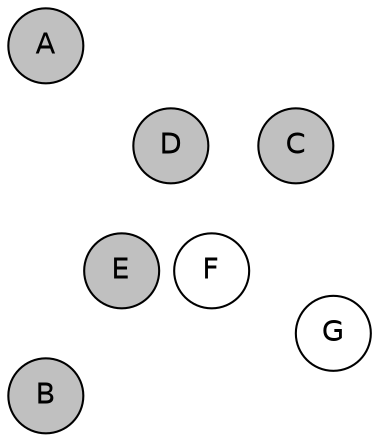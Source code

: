 
graph {

layout = circo;
mindist = .1

node [shape = circle, fontname = Helvetica, margin = 0, style = filled]
edge [style=invis]

subgraph 1 {
	E -- F -- F# -- G -- G# -- A -- A# -- B -- C -- C# -- D -- D# -- E
}

C [fillcolor = gray];
C# [fillcolor = cadetblue1];
D [fillcolor = gray];
D# [fillcolor = white];
E [fillcolor = gray];
F [fillcolor = white];
F# [fillcolor = white];
G [fillcolor = white];
G# [fillcolor = gray];
A [fillcolor = gray];
A# [fillcolor = white];
B [fillcolor = gray];
}

